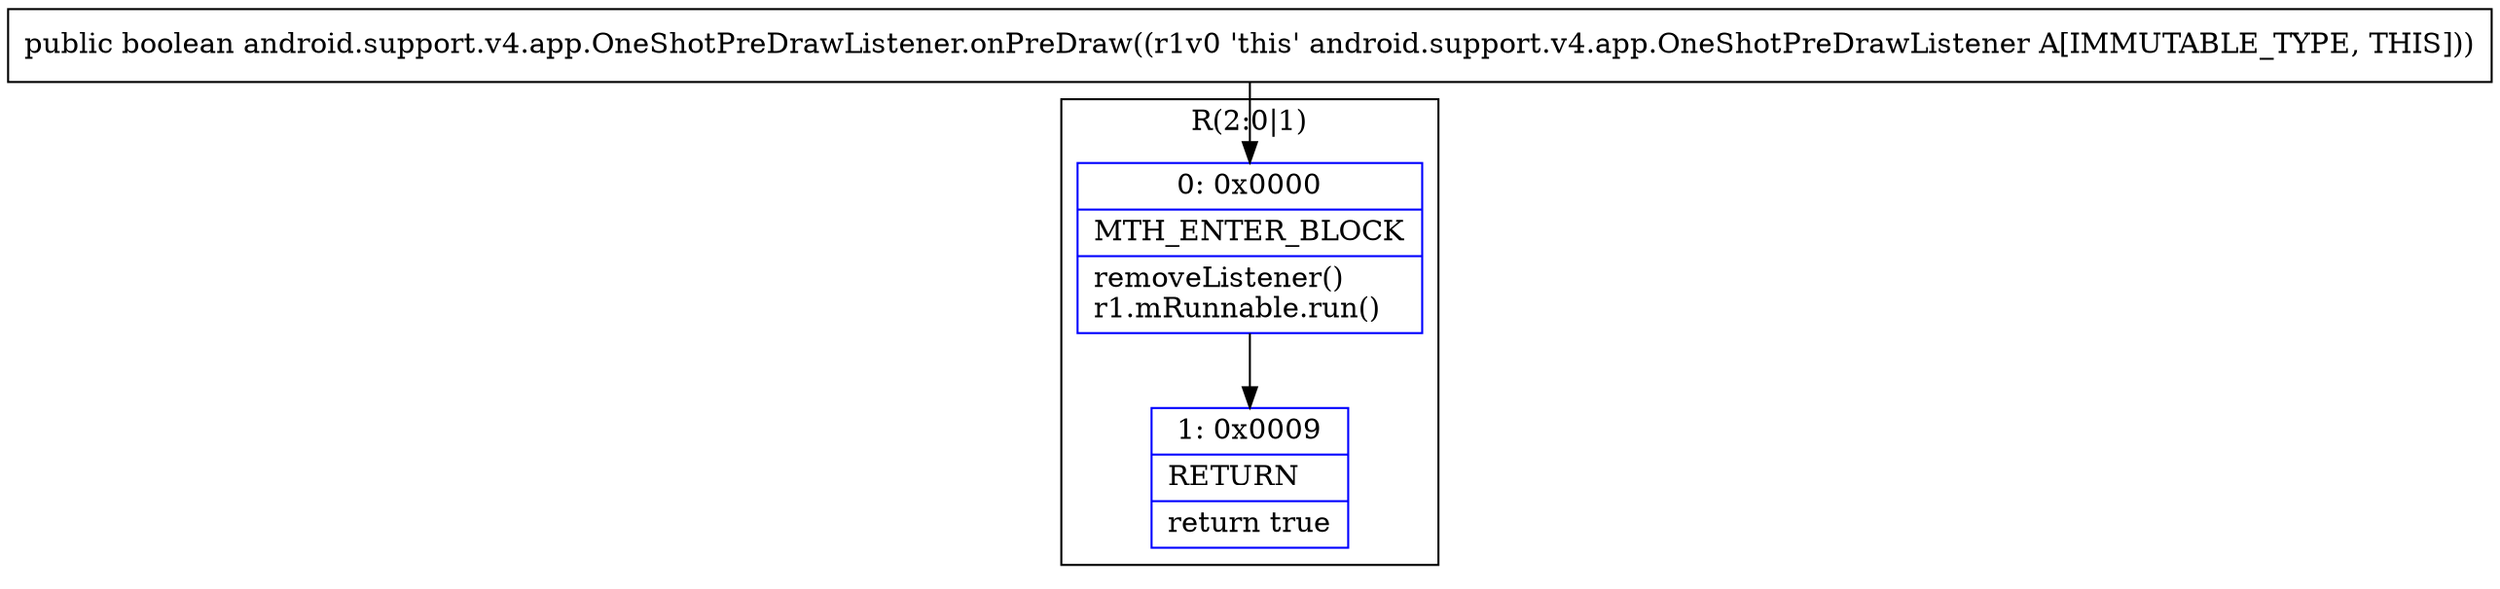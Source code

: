 digraph "CFG forandroid.support.v4.app.OneShotPreDrawListener.onPreDraw()Z" {
subgraph cluster_Region_1132706034 {
label = "R(2:0|1)";
node [shape=record,color=blue];
Node_0 [shape=record,label="{0\:\ 0x0000|MTH_ENTER_BLOCK\l|removeListener()\lr1.mRunnable.run()\l}"];
Node_1 [shape=record,label="{1\:\ 0x0009|RETURN\l|return true\l}"];
}
MethodNode[shape=record,label="{public boolean android.support.v4.app.OneShotPreDrawListener.onPreDraw((r1v0 'this' android.support.v4.app.OneShotPreDrawListener A[IMMUTABLE_TYPE, THIS])) }"];
MethodNode -> Node_0;
Node_0 -> Node_1;
}

